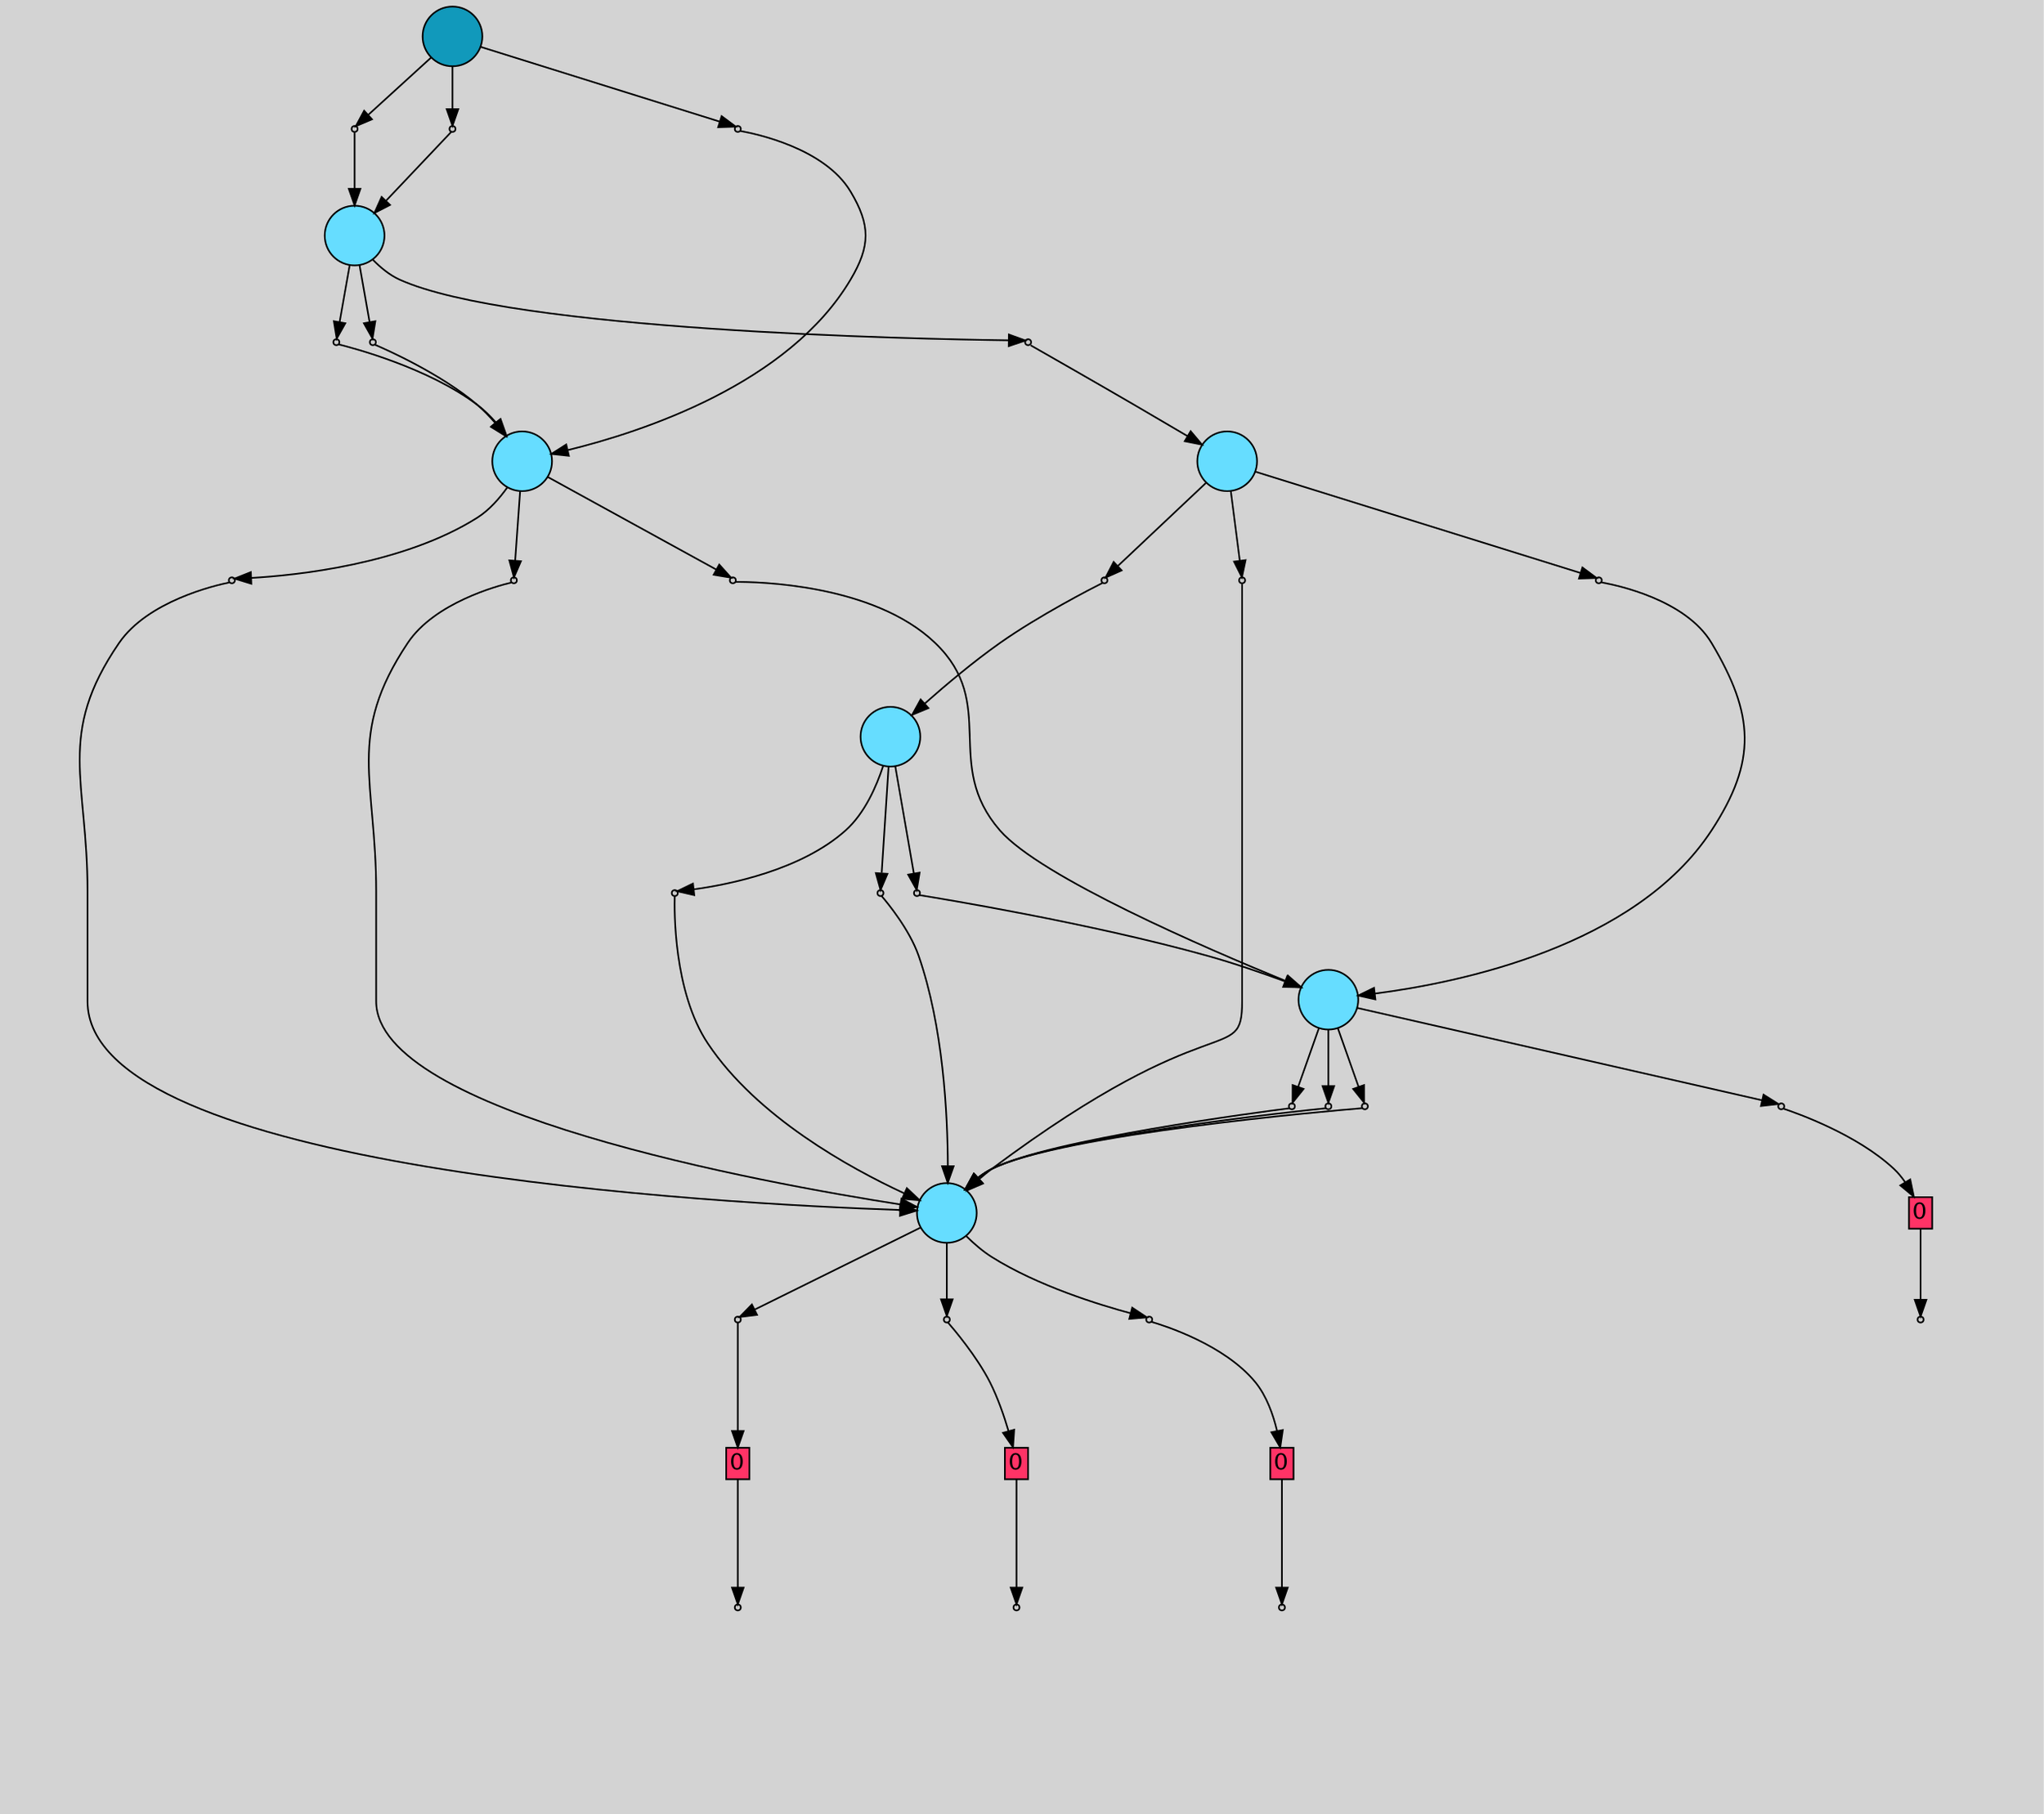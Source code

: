 // File exported with GEGELATI v1.4.0
// On the 2025-07-09 01:24:30
// With the File::TPGGraphDotExporter
digraph{
	graph[pad = "0.212, 0.055" bgcolor = lightgray]
	node[shape=circle style = filled label = ""]
		T127408 [fillcolor="#1199bb"]
		T80462 [fillcolor="#66ddff"]
		T56016 [fillcolor="#66ddff"]
		T72824 [fillcolor="#66ddff"]
		T46934 [fillcolor="#66ddff"]
		T56353 [fillcolor="#66ddff"]
		T71199 [fillcolor="#66ddff"]
		A47030 [fillcolor="#ff3366" shape=box margin=0.03 width=0 height=0 label="0"]
		A47031 [fillcolor="#ff3366" shape=box margin=0.03 width=0 height=0 label="0"]
		A36755 [fillcolor="#ff3366" shape=box margin=0.03 width=0 height=0 label="0"]
		A36617 [fillcolor="#ff3366" shape=box margin=0.03 width=0 height=0 label="0"]
		P501085 [fillcolor="#cccccc" shape=point label="0"] //
		I501085 [shape=box style=invis label="3|0&1|5#1|8&#92;n"] //-0.867037|-0.899468|
		P501085 -> I501085[style=invis]
		T127408 -> P501085 -> T80462
		P501086 [fillcolor="#cccccc" shape=point label="0"] //
		I501086 [shape=box style=invis label="10|0&1|9#1|9&#92;n"] //-0.340598|0.583429|
		P501086 -> I501086[style=invis]
		T127408 -> P501086 -> T80462
		P501087 [fillcolor="#cccccc" shape=point label="0"] //
		I501087 [shape=box style=invis label="5|1&0|5#1|1&#92;n6|1&0|9#1|6&#92;n13|0&0|1#1|5&#92;n"] //-0.255539|0.987606|0.758461|-0.338559|0.745770|-0.290776|
		P501087 -> I501087[style=invis]
		T127408 -> P501087 -> T56016
		P501088 [fillcolor="#cccccc" shape=point label="0"] //
		I501088 [shape=box style=invis label="3|0&1|2#1|8&#92;n"] //-0.867037|-0.899468|
		P501088 -> I501088[style=invis]
		T80462 -> P501088 -> T72824
		P501089 [fillcolor="#cccccc" shape=point label="0"] //
		I501089 [shape=box style=invis label="14|1&0|10#0|3&#92;n12|1&1|10#0|9&#92;n15|4&0|10#1|6&#92;n13|0&0|4#0|9&#92;n"] //0.721006|-0.253579|0.624557|0.535284|-0.504606|-0.254815|-0.556695|0.139629|
		P501089 -> I501089[style=invis]
		T80462 -> P501089 -> T56016
		P501090 [fillcolor="#cccccc" shape=point label="0"] //
		I501090 [shape=box style=invis label="9|1&0|5#1|6&#92;n13|0&0|1#1|5&#92;n"] //0.044220|0.443378|0.745770|-0.290776|
		P501090 -> I501090[style=invis]
		T80462 -> P501090 -> T56016
		P501091 [fillcolor="#cccccc" shape=point label="0"] //
		I501091 [shape=box style=invis label="3|0&1|2#0|1&#92;n3|2&1|0#0|0&#92;n6|4&1|6#1|5&#92;n9|1&0|2#0|8&#92;n14|7&0|1#0|4&#92;n1|1&0|7#1|4&#92;n15|0&0|9#0|1&#92;n"] //-0.694350|-0.709460|0.522725|-0.982531|-0.560780|0.186136|0.177882|0.045426|0.248535|-0.055518|-0.612700|-0.154386|-0.879465|-0.989326|
		P501091 -> I501091[style=invis]
		T56016 -> P501091 -> T46934
		P501092 [fillcolor="#cccccc" shape=point label="0"] //
		I501092 [shape=box style=invis label="3|4&1|1#0|6&#92;n8|0&0|4#0|8&#92;n"] //0.721412|-0.208431|0.263272|0.853860|
		P501092 -> I501092[style=invis]
		T56016 -> P501092 -> T46934
		P501093 [fillcolor="#cccccc" shape=point label="0"] //
		I501093 [shape=box style=invis label="14|0&1|0#1|9&#92;n"] //0.387447|0.790456|
		P501093 -> I501093[style=invis]
		T56016 -> P501093 -> T56353
		P501094 [fillcolor="#cccccc" shape=point label="0"] //
		I501094 [shape=box style=invis label="3|0&1|1#1|7&#92;n"] //-0.202166|-0.604843|
		P501094 -> I501094[style=invis]
		T72824 -> P501094 -> T71199
		P501095 [fillcolor="#cccccc" shape=point label="0"] //
		I501095 [shape=box style=invis label="18|0&1|3#0|9&#92;n"] //0.896786|0.625278|
		P501095 -> I501095[style=invis]
		T72824 -> P501095 -> T56353
		P501096 [fillcolor="#cccccc" shape=point label="0"] //
		I501096 [shape=box style=invis label="3|0&1|7#1|2&#92;n"] //0.150528|-0.974402|
		P501096 -> I501096[style=invis]
		T72824 -> P501096 -> T46934
		P501097 [fillcolor="#cccccc" shape=point label="0"] //
		I501097 [shape=box style=invis label="1|0&1|0#0|6&#92;n"] //0.979256|-0.871063|
		P501097 -> I501097[style=invis]
		A47030 [fillcolor="#ff3366" shape=box margin=0.03 width=0 height=0 label="0"]
		T46934 -> P501097 -> A47030
		P501098 [fillcolor="#cccccc" shape=point label="0"] //
		I501098 [shape=box style=invis label="0|0&1|3#1|9&#92;n"] //0.304377|-0.491932|
		P501098 -> I501098[style=invis]
		A47031 [fillcolor="#ff3366" shape=box margin=0.03 width=0 height=0 label="0"]
		T46934 -> P501098 -> A47031
		P501099 [fillcolor="#cccccc" shape=point label="0"] //
		I501099 [shape=box style=invis label="18|0&1|7#1|3&#92;n"] //1.906996|-0.522116|
		P501099 -> I501099[style=invis]
		A36755 [fillcolor="#ff3366" shape=box margin=0.03 width=0 height=0 label="0"]
		T46934 -> P501099 -> A36755
		P501100 [fillcolor="#cccccc" shape=point label="0"] //
		I501100 [shape=box style=invis label="14|0&1|4#1|8&#92;n"] //0.500176|0.790456|
		P501100 -> I501100[style=invis]
		T56353 -> P501100 -> T46934
		P501101 [fillcolor="#cccccc" shape=point label="0"] //
		I501101 [shape=box style=invis label="19|2&0|5#1|4&#92;n9|0&0|10#1|5&#92;n"] //-0.915618|0.963246|0.987953|0.477248|
		P501101 -> I501101[style=invis]
		T56353 -> P501101 -> T46934
		P501102 [fillcolor="#cccccc" shape=point label="0"] //
		I501102 [shape=box style=invis label="14|0&1|7#1|9&#92;n"] //0.368712|0.790456|
		P501102 -> I501102[style=invis]
		A36617 [fillcolor="#ff3366" shape=box margin=0.03 width=0 height=0 label="0"]
		T56353 -> P501102 -> A36617
		P501103 [fillcolor="#cccccc" shape=point label="0"] //
		I501103 [shape=box style=invis label="0|1&0|8#1|3&#92;n15|1&0|1#1|5&#92;n14|0&1|4#0|9&#92;n"] //-0.864551|-0.524529|0.463634|0.422919|0.500176|0.790456|
		P501103 -> I501103[style=invis]
		T56353 -> P501103 -> T46934
		P501104 [fillcolor="#cccccc" shape=point label="0"] //
		I501104 [shape=box style=invis label="16|1&1|8#1|6&#92;n15|0&0|9#0|1&#92;n13|0&0|0#1|7&#92;n"] //-0.719930|0.693181|-0.879465|-0.989326|-0.362212|0.693201|
		P501104 -> I501104[style=invis]
		T71199 -> P501104 -> T46934
		P501105 [fillcolor="#cccccc" shape=point label="0"] //
		I501105 [shape=box style=invis label="19|0&1|1#1|6&#92;n3|0&1|6#0|0&#92;n"] //-0.636881|0.342127|-0.140655|-0.337659|
		P501105 -> I501105[style=invis]
		T71199 -> P501105 -> T56353
		P501106 [fillcolor="#cccccc" shape=point label="0"] //
		I501106 [shape=box style=invis label="3|0&1|1#1|7&#92;n"] //-0.202166|-0.604843|
		P501106 -> I501106[style=invis]
		T71199 -> P501106 -> T46934
		P501107 [fillcolor="#cccccc" shape=point label="1"] //
		I501107 [shape=box style=invis label="1|2&1|9#1|0&#92;n6|0&0|2#1|10&#92;n15|0&0|0#0|1&#92;n"] //-0.837613|-0.583881|0.612056|0.092877|-0.345808|-0.116220|
		P501107 -> I501107[style=invis]
		A47030 -> P501107
		P501108 [fillcolor="#cccccc" shape=point label="1"] //
		I501108 [shape=box style=invis label="8|1&1|5#0|0&#92;n18|6&0|9#1|3&#92;n11|7&0|6#1|6&#92;n0|4&1|7#0|7&#92;n11|0&1|2#0|4&#92;n"] //0.407917|-0.828555|-0.639305|0.367376|0.455081|0.753367|0.906960|-0.559243|-1.907385|0.160098|
		P501108 -> I501108[style=invis]
		A47031 -> P501108
		P501109 [fillcolor="#cccccc" shape=point label="1"] //
		I501109 [shape=box style=invis label="18|4&1|3#1|7&#92;n11|0&1|2#0|4&#92;n19|0&0|8#1|0&#92;n"] //0.688502|0.986282|-3.476709|0.308521|0.252957|-0.514297|
		P501109 -> I501109[style=invis]
		A36755 -> P501109
		P501110 [fillcolor="#cccccc" shape=point label="1"] //
		I501110 [shape=box style=invis label="8|0&1|0#1|0&#92;n11|1&1|6#0|8&#92;n0|6&1|7#0|9&#92;n11|7&0|6#1|1&#92;n0|4&1|7#0|7&#92;n11|0&1|2#0|4&#92;n"] //-0.506949|0.797248|0.400947|-0.217274|0.828171|-0.236032|0.455081|1.495607|0.906960|-0.559243|-3.476709|0.308521|
		P501110 -> I501110[style=invis]
		A36617 -> P501110
}
